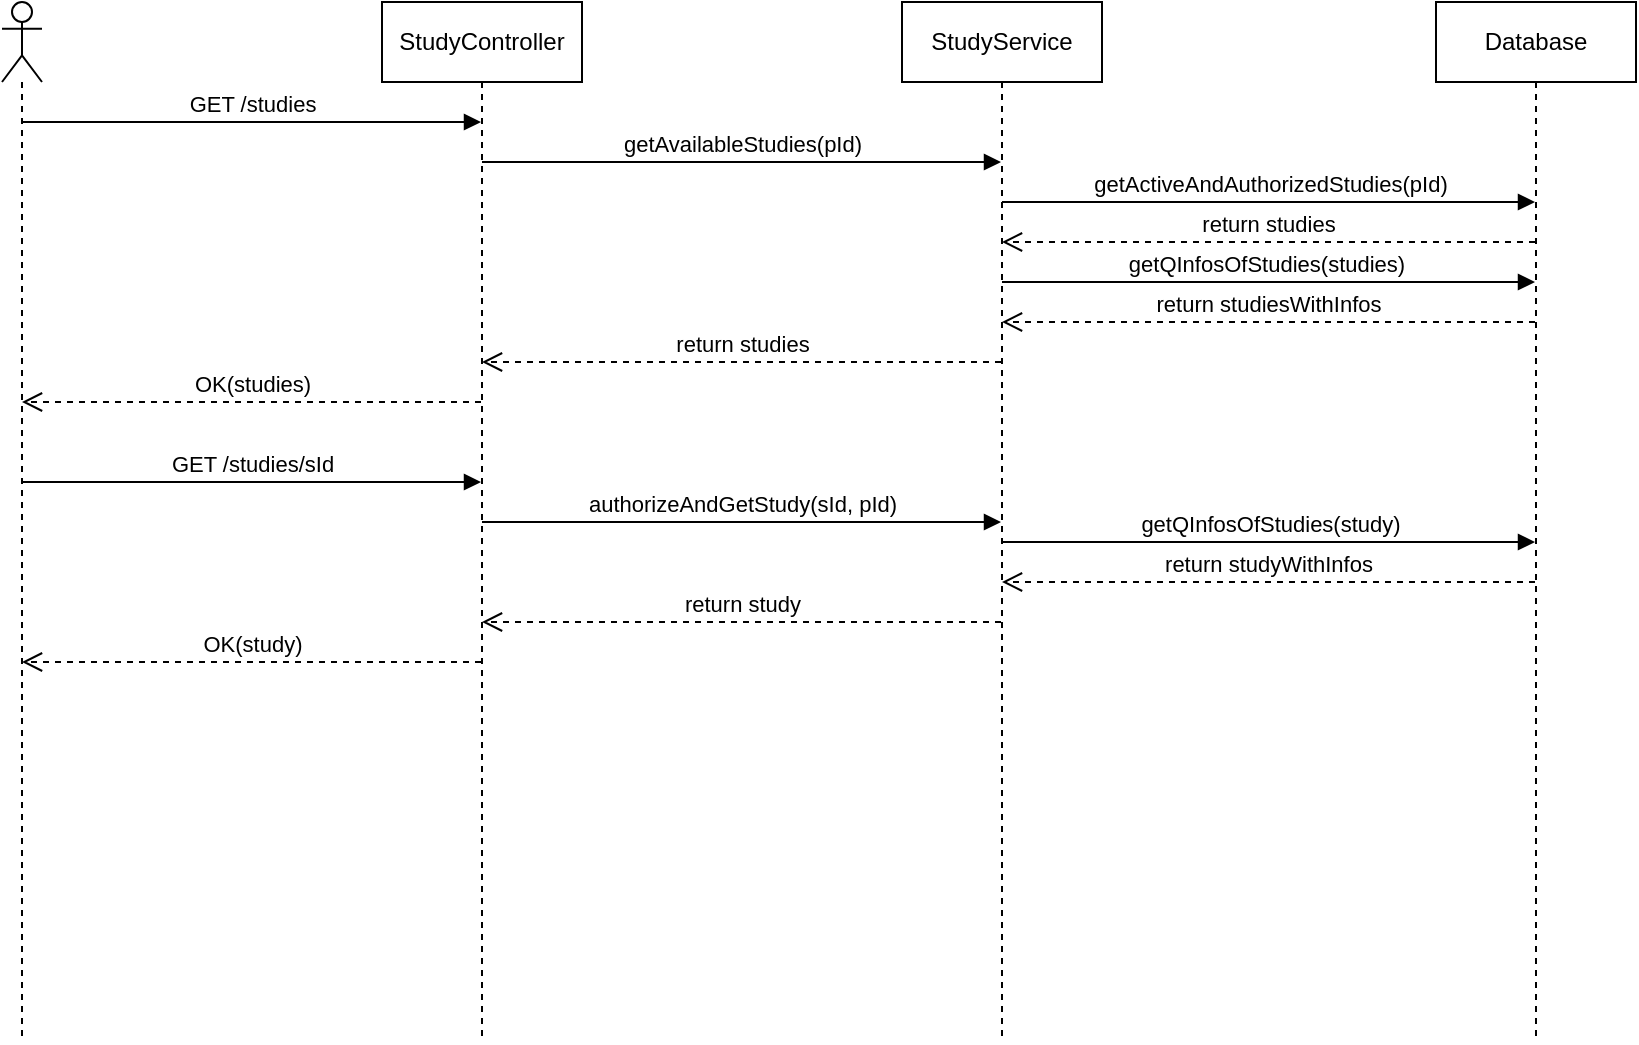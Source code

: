 <mxfile>
    <diagram id="fWouZf_h5DioJGpQ0IBM" name="Seite-1">
        <mxGraphModel dx="930" dy="782" grid="1" gridSize="10" guides="1" tooltips="1" connect="1" arrows="1" fold="1" page="1" pageScale="1" pageWidth="827" pageHeight="1169" math="0" shadow="0">
            <root>
                <mxCell id="0"/>
                <mxCell id="1" parent="0"/>
                <mxCell id="2" value="" style="shape=umlLifeline;participant=umlActor;perimeter=lifelinePerimeter;whiteSpace=wrap;html=1;container=1;collapsible=0;recursiveResize=0;verticalAlign=top;spacingTop=36;outlineConnect=0;" parent="1" vertex="1">
                    <mxGeometry x="10" width="20" height="520" as="geometry"/>
                </mxCell>
                <mxCell id="3" value="StudyController" style="shape=umlLifeline;perimeter=lifelinePerimeter;whiteSpace=wrap;html=1;container=1;collapsible=0;recursiveResize=0;outlineConnect=0;" parent="1" vertex="1">
                    <mxGeometry x="200" width="100" height="520" as="geometry"/>
                </mxCell>
                <mxCell id="4" value="StudyService" style="shape=umlLifeline;perimeter=lifelinePerimeter;whiteSpace=wrap;html=1;container=1;collapsible=0;recursiveResize=0;outlineConnect=0;" parent="1" vertex="1">
                    <mxGeometry x="460" width="100" height="520" as="geometry"/>
                </mxCell>
                <mxCell id="5" value="Database" style="shape=umlLifeline;perimeter=lifelinePerimeter;whiteSpace=wrap;html=1;container=1;collapsible=0;recursiveResize=0;outlineConnect=0;" parent="1" vertex="1">
                    <mxGeometry x="727" width="100" height="520" as="geometry"/>
                </mxCell>
                <mxCell id="6" value="GET /studies" style="html=1;verticalAlign=bottom;endArrow=block;rounded=0;" parent="1" source="2" target="3" edge="1">
                    <mxGeometry width="80" relative="1" as="geometry">
                        <mxPoint x="110" y="140" as="sourcePoint"/>
                        <mxPoint x="190" y="140" as="targetPoint"/>
                        <Array as="points">
                            <mxPoint x="130" y="60"/>
                        </Array>
                    </mxGeometry>
                </mxCell>
                <mxCell id="7" value="getAvailableStudies(pId)" style="html=1;verticalAlign=bottom;endArrow=block;rounded=0;" parent="1" source="3" target="4" edge="1">
                    <mxGeometry width="80" relative="1" as="geometry">
                        <mxPoint x="430" y="140" as="sourcePoint"/>
                        <mxPoint x="510" y="140" as="targetPoint"/>
                        <Array as="points">
                            <mxPoint x="380" y="80"/>
                        </Array>
                    </mxGeometry>
                </mxCell>
                <mxCell id="8" value="getActiveAndAuthorizedStudies(pId)" style="html=1;verticalAlign=bottom;endArrow=block;rounded=0;" parent="1" source="4" target="5" edge="1">
                    <mxGeometry width="80" relative="1" as="geometry">
                        <mxPoint x="580" y="150" as="sourcePoint"/>
                        <mxPoint x="660" y="150" as="targetPoint"/>
                        <Array as="points">
                            <mxPoint x="630" y="100"/>
                        </Array>
                    </mxGeometry>
                </mxCell>
                <mxCell id="9" value="return studies" style="html=1;verticalAlign=bottom;endArrow=open;dashed=1;endSize=8;rounded=0;" parent="1" source="5" target="4" edge="1">
                    <mxGeometry relative="1" as="geometry">
                        <mxPoint x="690" y="180" as="sourcePoint"/>
                        <mxPoint x="610" y="180" as="targetPoint"/>
                        <Array as="points">
                            <mxPoint x="640" y="120"/>
                        </Array>
                    </mxGeometry>
                </mxCell>
                <mxCell id="10" value="getQInfosOfStudies(studies)" style="html=1;verticalAlign=bottom;endArrow=block;rounded=0;" parent="1" source="4" target="5" edge="1">
                    <mxGeometry x="-0.022" width="80" relative="1" as="geometry">
                        <mxPoint x="610" y="180" as="sourcePoint"/>
                        <mxPoint x="690" y="180" as="targetPoint"/>
                        <Array as="points">
                            <mxPoint x="640" y="140"/>
                        </Array>
                        <mxPoint x="1" as="offset"/>
                    </mxGeometry>
                </mxCell>
                <mxCell id="11" value="return studiesWithInfos" style="html=1;verticalAlign=bottom;endArrow=open;dashed=1;endSize=8;rounded=0;" parent="1" source="5" target="4" edge="1">
                    <mxGeometry relative="1" as="geometry">
                        <mxPoint x="690" y="190" as="sourcePoint"/>
                        <mxPoint x="610" y="190" as="targetPoint"/>
                        <Array as="points">
                            <mxPoint x="650" y="160"/>
                        </Array>
                    </mxGeometry>
                </mxCell>
                <mxCell id="12" value="return studies" style="html=1;verticalAlign=bottom;endArrow=open;dashed=1;endSize=8;rounded=0;" parent="1" source="4" target="3" edge="1">
                    <mxGeometry relative="1" as="geometry">
                        <mxPoint x="440" y="200" as="sourcePoint"/>
                        <mxPoint x="360" y="200" as="targetPoint"/>
                        <Array as="points">
                            <mxPoint x="380" y="180"/>
                        </Array>
                    </mxGeometry>
                </mxCell>
                <mxCell id="13" value="OK(studies)" style="html=1;verticalAlign=bottom;endArrow=open;dashed=1;endSize=8;rounded=0;" parent="1" source="3" target="2" edge="1">
                    <mxGeometry relative="1" as="geometry">
                        <mxPoint x="200" y="230" as="sourcePoint"/>
                        <mxPoint x="120" y="230" as="targetPoint"/>
                        <Array as="points">
                            <mxPoint x="140" y="200"/>
                        </Array>
                    </mxGeometry>
                </mxCell>
                <mxCell id="14" value="GET /studies/sId" style="html=1;verticalAlign=bottom;endArrow=block;rounded=0;" parent="1" source="2" target="3" edge="1">
                    <mxGeometry width="80" relative="1" as="geometry">
                        <mxPoint x="120" y="270" as="sourcePoint"/>
                        <mxPoint x="200" y="270" as="targetPoint"/>
                        <Array as="points">
                            <mxPoint x="140" y="240"/>
                        </Array>
                    </mxGeometry>
                </mxCell>
                <mxCell id="15" value="authorizeAndGetStudy(sId, pId)" style="html=1;verticalAlign=bottom;endArrow=block;rounded=0;" parent="1" source="3" target="4" edge="1">
                    <mxGeometry width="80" relative="1" as="geometry">
                        <mxPoint x="310" y="260" as="sourcePoint"/>
                        <mxPoint x="390" y="260" as="targetPoint"/>
                        <Array as="points">
                            <mxPoint x="380" y="260"/>
                        </Array>
                    </mxGeometry>
                </mxCell>
                <mxCell id="16" value="getQInfosOfStudies(study)" style="html=1;verticalAlign=bottom;endArrow=block;rounded=0;" parent="1" source="4" target="5" edge="1">
                    <mxGeometry width="80" relative="1" as="geometry">
                        <mxPoint x="580" y="250" as="sourcePoint"/>
                        <mxPoint x="660" y="250" as="targetPoint"/>
                        <Array as="points">
                            <mxPoint x="650" y="270"/>
                        </Array>
                    </mxGeometry>
                </mxCell>
                <mxCell id="17" value="return studyWithInfos" style="html=1;verticalAlign=bottom;endArrow=open;dashed=1;endSize=8;rounded=0;" parent="1" source="5" target="4" edge="1">
                    <mxGeometry relative="1" as="geometry">
                        <mxPoint x="650" y="360" as="sourcePoint"/>
                        <mxPoint x="570" y="360" as="targetPoint"/>
                        <Array as="points">
                            <mxPoint x="640" y="290"/>
                        </Array>
                    </mxGeometry>
                </mxCell>
                <mxCell id="18" value="return study" style="html=1;verticalAlign=bottom;endArrow=open;dashed=1;endSize=8;rounded=0;" parent="1" source="4" target="3" edge="1">
                    <mxGeometry relative="1" as="geometry">
                        <mxPoint x="440" y="340" as="sourcePoint"/>
                        <mxPoint x="360" y="340" as="targetPoint"/>
                        <Array as="points">
                            <mxPoint x="380" y="310"/>
                        </Array>
                    </mxGeometry>
                </mxCell>
                <mxCell id="19" value="OK(study)" style="html=1;verticalAlign=bottom;endArrow=open;dashed=1;endSize=8;rounded=0;" parent="1" source="3" target="2" edge="1">
                    <mxGeometry relative="1" as="geometry">
                        <mxPoint x="160" y="360" as="sourcePoint"/>
                        <mxPoint x="80" y="360" as="targetPoint"/>
                        <Array as="points">
                            <mxPoint x="140" y="330"/>
                        </Array>
                    </mxGeometry>
                </mxCell>
            </root>
        </mxGraphModel>
    </diagram>
</mxfile>
